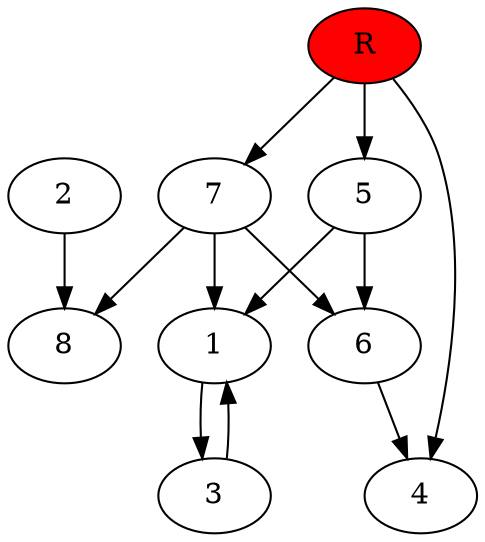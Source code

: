 digraph prb6499 {
	1
	2
	3
	4
	5
	6
	7
	8
	R [fillcolor="#ff0000" style=filled]
	1 -> 3
	2 -> 8
	3 -> 1
	5 -> 1
	5 -> 6
	6 -> 4
	7 -> 1
	7 -> 6
	7 -> 8
	R -> 4
	R -> 5
	R -> 7
}
